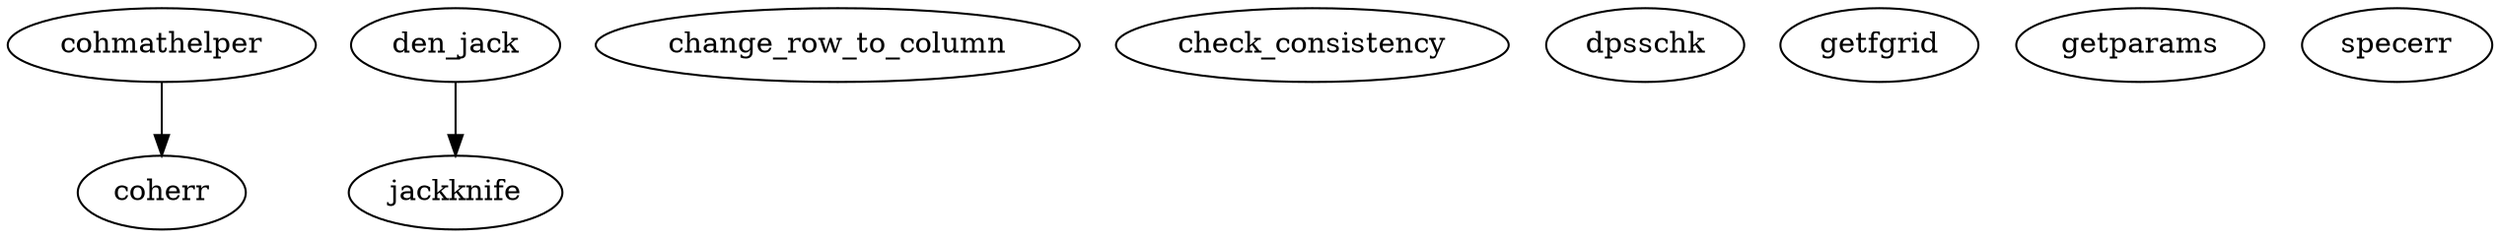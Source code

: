/* Created by mdot for Matlab */
digraph m2html {
  cohmathelper -> coherr;
  den_jack -> jackknife;

  change_row_to_column [URL="change_row_to_column.html"];
  check_consistency [URL="check_consistency.html"];
  coherr [URL="coherr.html"];
  cohmathelper [URL="cohmathelper.html"];
  den_jack [URL="den_jack.html"];
  dpsschk [URL="dpsschk.html"];
  getfgrid [URL="getfgrid.html"];
  getparams [URL="getparams.html"];
  jackknife [URL="jackknife.html"];
  specerr [URL="specerr.html"];
}